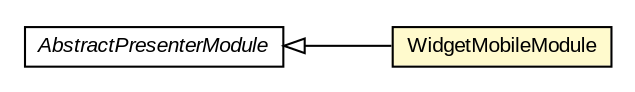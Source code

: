 #!/usr/local/bin/dot
#
# Class diagram 
# Generated by UMLGraph version R5_6-24-gf6e263 (http://www.umlgraph.org/)
#

digraph G {
	edge [fontname="arial",fontsize=10,labelfontname="arial",labelfontsize=10];
	node [fontname="arial",fontsize=10,shape=plaintext];
	nodesep=0.25;
	ranksep=0.5;
	rankdir=LR;
	// com.gwtplatform.mvp.client.gin.AbstractPresenterModule
	c539261 [label=<<table title="com.gwtplatform.mvp.client.gin.AbstractPresenterModule" border="0" cellborder="1" cellspacing="0" cellpadding="2" port="p" href="../../../../mvp/client/gin/AbstractPresenterModule.html">
		<tr><td><table border="0" cellspacing="0" cellpadding="1">
<tr><td align="center" balign="center"><font face="arial italic"> AbstractPresenterModule </font></td></tr>
		</table></td></tr>
		</table>>, URL="../../../../mvp/client/gin/AbstractPresenterModule.html", fontname="arial", fontcolor="black", fontsize=10.0];
	// com.gwtplatform.carstore.client.application.widget.WidgetMobileModule
	c539664 [label=<<table title="com.gwtplatform.carstore.client.application.widget.WidgetMobileModule" border="0" cellborder="1" cellspacing="0" cellpadding="2" port="p" bgcolor="lemonChiffon" href="./WidgetMobileModule.html">
		<tr><td><table border="0" cellspacing="0" cellpadding="1">
<tr><td align="center" balign="center"> WidgetMobileModule </td></tr>
		</table></td></tr>
		</table>>, URL="./WidgetMobileModule.html", fontname="arial", fontcolor="black", fontsize=10.0];
	//com.gwtplatform.carstore.client.application.widget.WidgetMobileModule extends com.gwtplatform.mvp.client.gin.AbstractPresenterModule
	c539261:p -> c539664:p [dir=back,arrowtail=empty];
}

